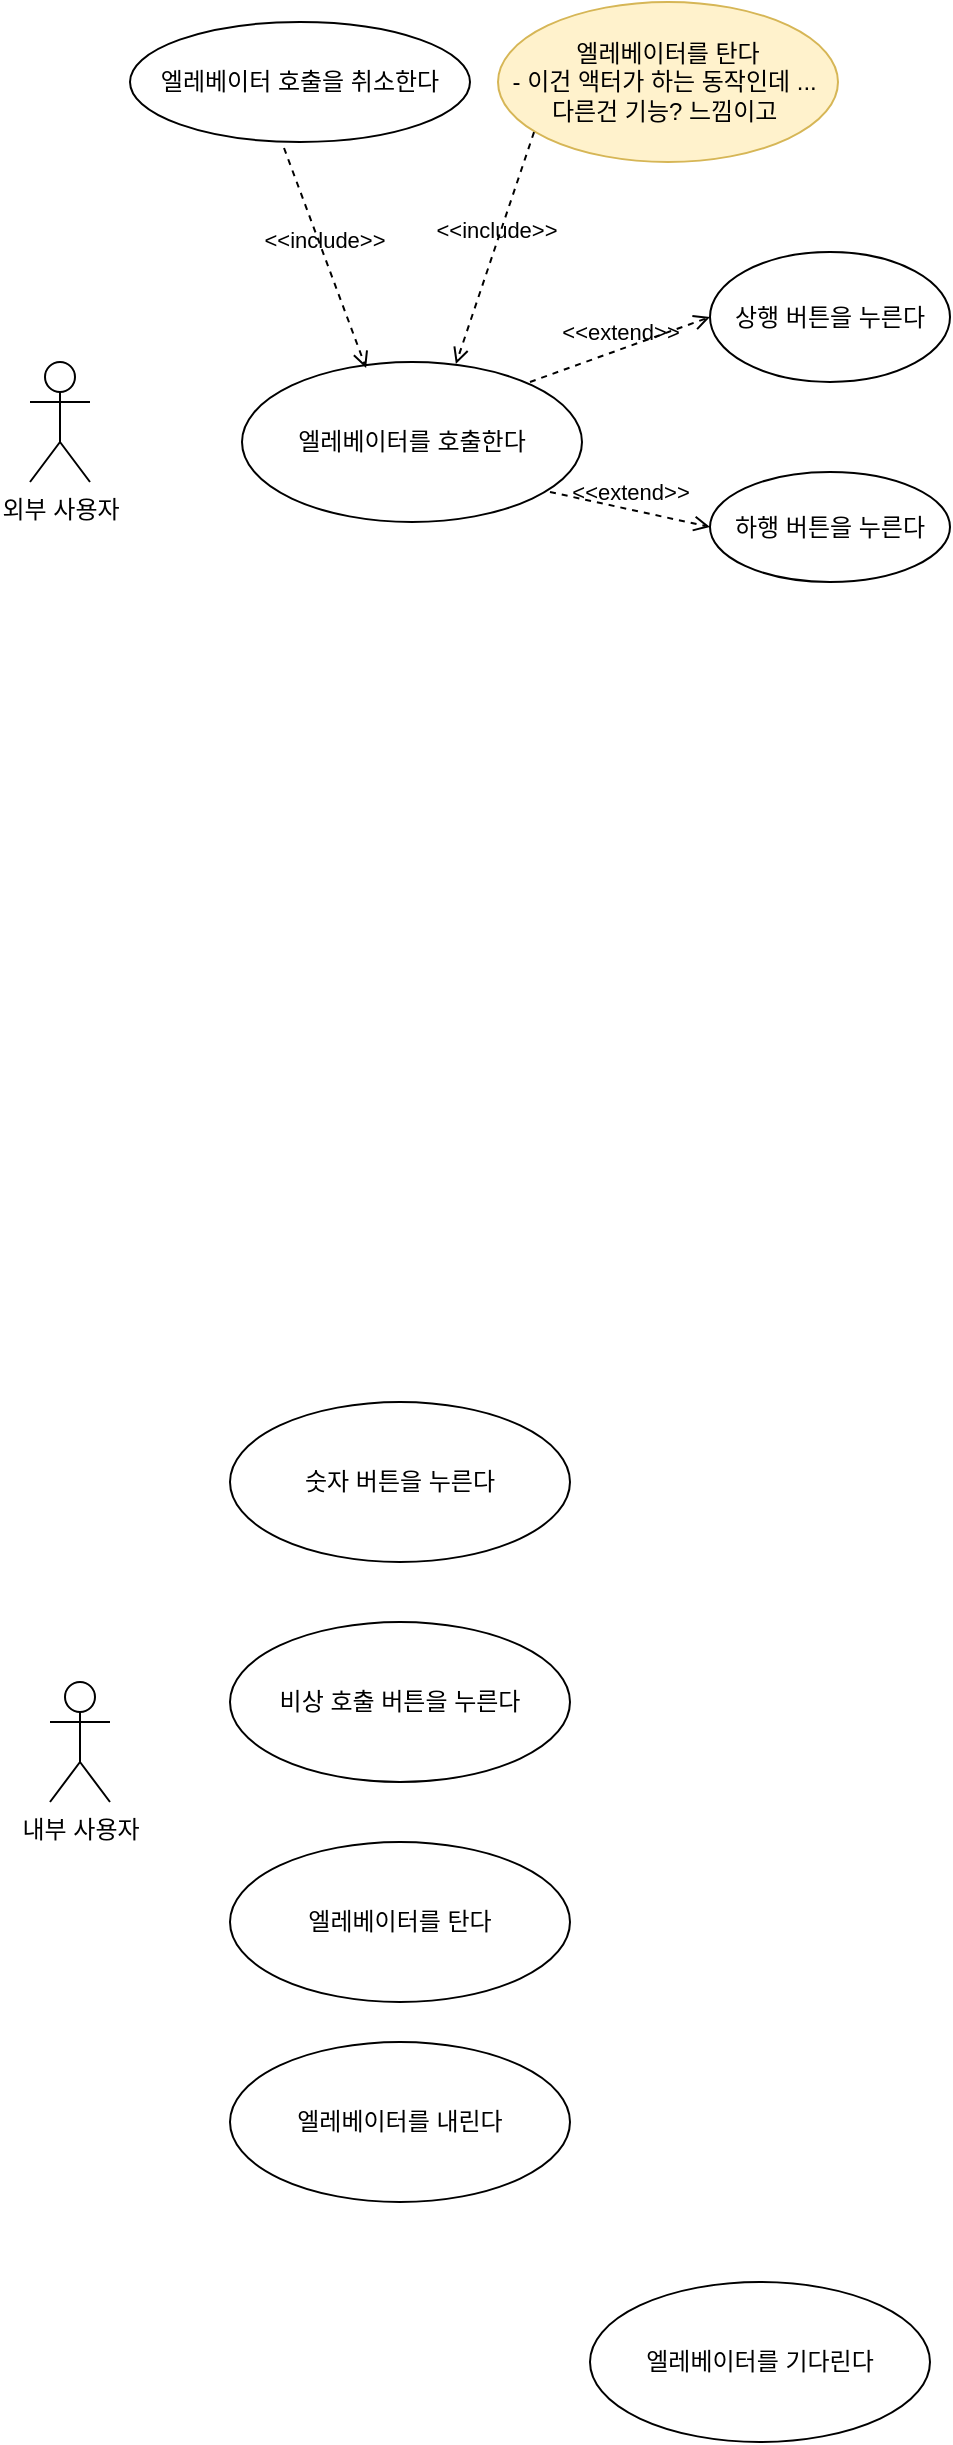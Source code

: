 <mxfile version="21.7.1" type="github">
  <diagram name="페이지-1" id="53Q3UClLWomSRLcQ5Eca">
    <mxGraphModel dx="2074" dy="1142" grid="1" gridSize="10" guides="1" tooltips="1" connect="1" arrows="1" fold="1" page="1" pageScale="1" pageWidth="827" pageHeight="1169" math="0" shadow="0">
      <root>
        <mxCell id="0" />
        <mxCell id="1" parent="0" />
        <mxCell id="rM92m6WjBes2DzVafnE3-1" value="외부 사용자" style="shape=umlActor;verticalLabelPosition=bottom;verticalAlign=top;html=1;outlineConnect=0;" vertex="1" parent="1">
          <mxGeometry x="30" y="400" width="30" height="60" as="geometry" />
        </mxCell>
        <mxCell id="rM92m6WjBes2DzVafnE3-2" value="상행 버튼을 누른다" style="ellipse;whiteSpace=wrap;html=1;" vertex="1" parent="1">
          <mxGeometry x="370" y="345" width="120" height="65" as="geometry" />
        </mxCell>
        <mxCell id="rM92m6WjBes2DzVafnE3-3" value="하행 버튼을 누른다" style="ellipse;whiteSpace=wrap;html=1;" vertex="1" parent="1">
          <mxGeometry x="370" y="455" width="120" height="55" as="geometry" />
        </mxCell>
        <mxCell id="rM92m6WjBes2DzVafnE3-4" value="엘레베이터를 탄다&lt;br&gt;- 이건 액터가 하는 동작인데 ...&amp;nbsp;&lt;br&gt;다른건 기능? 느낌이고&amp;nbsp;" style="ellipse;whiteSpace=wrap;html=1;fillColor=#fff2cc;strokeColor=#d6b656;" vertex="1" parent="1">
          <mxGeometry x="264" y="220" width="170" height="80" as="geometry" />
        </mxCell>
        <mxCell id="rM92m6WjBes2DzVafnE3-6" value="내부 사용자" style="shape=umlActor;verticalLabelPosition=bottom;verticalAlign=top;html=1;outlineConnect=0;" vertex="1" parent="1">
          <mxGeometry x="40" y="1060" width="30" height="60" as="geometry" />
        </mxCell>
        <mxCell id="rM92m6WjBes2DzVafnE3-7" value="숫자 버튼을 누른다" style="ellipse;whiteSpace=wrap;html=1;" vertex="1" parent="1">
          <mxGeometry x="130" y="920" width="170" height="80" as="geometry" />
        </mxCell>
        <mxCell id="rM92m6WjBes2DzVafnE3-8" value="비상 호출 버튼을 누른다" style="ellipse;whiteSpace=wrap;html=1;" vertex="1" parent="1">
          <mxGeometry x="130" y="1030" width="170" height="80" as="geometry" />
        </mxCell>
        <mxCell id="rM92m6WjBes2DzVafnE3-9" value="엘레베이터를 탄다" style="ellipse;whiteSpace=wrap;html=1;" vertex="1" parent="1">
          <mxGeometry x="130" y="1140" width="170" height="80" as="geometry" />
        </mxCell>
        <mxCell id="rM92m6WjBes2DzVafnE3-10" value="엘레베이터를 기다린다" style="ellipse;whiteSpace=wrap;html=1;" vertex="1" parent="1">
          <mxGeometry x="310" y="1360" width="170" height="80" as="geometry" />
        </mxCell>
        <mxCell id="rM92m6WjBes2DzVafnE3-11" value="엘레베이터를 내린다" style="ellipse;whiteSpace=wrap;html=1;" vertex="1" parent="1">
          <mxGeometry x="130" y="1240" width="170" height="80" as="geometry" />
        </mxCell>
        <mxCell id="rM92m6WjBes2DzVafnE3-13" value="엘레베이터를 호출한다" style="ellipse;whiteSpace=wrap;html=1;" vertex="1" parent="1">
          <mxGeometry x="136" y="400" width="170" height="80" as="geometry" />
        </mxCell>
        <mxCell id="rM92m6WjBes2DzVafnE3-14" value="엘레베이터 호출을 취소한다" style="ellipse;whiteSpace=wrap;html=1;" vertex="1" parent="1">
          <mxGeometry x="80" y="230" width="170" height="60" as="geometry" />
        </mxCell>
        <mxCell id="rM92m6WjBes2DzVafnE3-17" value="&amp;lt;&amp;lt;include&amp;gt;&amp;gt;" style="html=1;verticalAlign=bottom;labelBackgroundColor=none;endArrow=open;endFill=0;dashed=1;rounded=0;entryX=0.365;entryY=0.038;entryDx=0;entryDy=0;entryPerimeter=0;exitX=0.453;exitY=1.05;exitDx=0;exitDy=0;exitPerimeter=0;" edge="1" parent="1" source="rM92m6WjBes2DzVafnE3-14" target="rM92m6WjBes2DzVafnE3-13">
          <mxGeometry width="160" relative="1" as="geometry">
            <mxPoint x="166" y="300" as="sourcePoint" />
            <mxPoint x="326" y="300" as="targetPoint" />
          </mxGeometry>
        </mxCell>
        <mxCell id="rM92m6WjBes2DzVafnE3-18" value="&amp;lt;&amp;lt;include&amp;gt;&amp;gt;" style="html=1;verticalAlign=bottom;labelBackgroundColor=none;endArrow=open;endFill=0;dashed=1;rounded=0;entryX=0.629;entryY=0.013;entryDx=0;entryDy=0;entryPerimeter=0;exitX=0.106;exitY=0.813;exitDx=0;exitDy=0;exitPerimeter=0;" edge="1" parent="1" source="rM92m6WjBes2DzVafnE3-4" target="rM92m6WjBes2DzVafnE3-13">
          <mxGeometry width="160" relative="1" as="geometry">
            <mxPoint x="176" y="310" as="sourcePoint" />
            <mxPoint x="220" y="407" as="targetPoint" />
          </mxGeometry>
        </mxCell>
        <mxCell id="rM92m6WjBes2DzVafnE3-19" value="&amp;lt;&amp;lt;extend&amp;gt;&amp;gt;" style="html=1;verticalAlign=bottom;labelBackgroundColor=none;endArrow=open;endFill=0;dashed=1;rounded=0;entryX=0;entryY=0.5;entryDx=0;entryDy=0;exitX=0.847;exitY=0.125;exitDx=0;exitDy=0;exitPerimeter=0;" edge="1" parent="1" source="rM92m6WjBes2DzVafnE3-13" target="rM92m6WjBes2DzVafnE3-2">
          <mxGeometry width="160" relative="1" as="geometry">
            <mxPoint x="290" y="410" as="sourcePoint" />
            <mxPoint x="450" y="410" as="targetPoint" />
          </mxGeometry>
        </mxCell>
        <mxCell id="rM92m6WjBes2DzVafnE3-20" value="&amp;lt;&amp;lt;extend&amp;gt;&amp;gt;" style="html=1;verticalAlign=bottom;labelBackgroundColor=none;endArrow=open;endFill=0;dashed=1;rounded=0;entryX=0;entryY=0.5;entryDx=0;entryDy=0;" edge="1" parent="1" target="rM92m6WjBes2DzVafnE3-3">
          <mxGeometry width="160" relative="1" as="geometry">
            <mxPoint x="290" y="465" as="sourcePoint" />
            <mxPoint x="370" y="440" as="targetPoint" />
          </mxGeometry>
        </mxCell>
      </root>
    </mxGraphModel>
  </diagram>
</mxfile>
